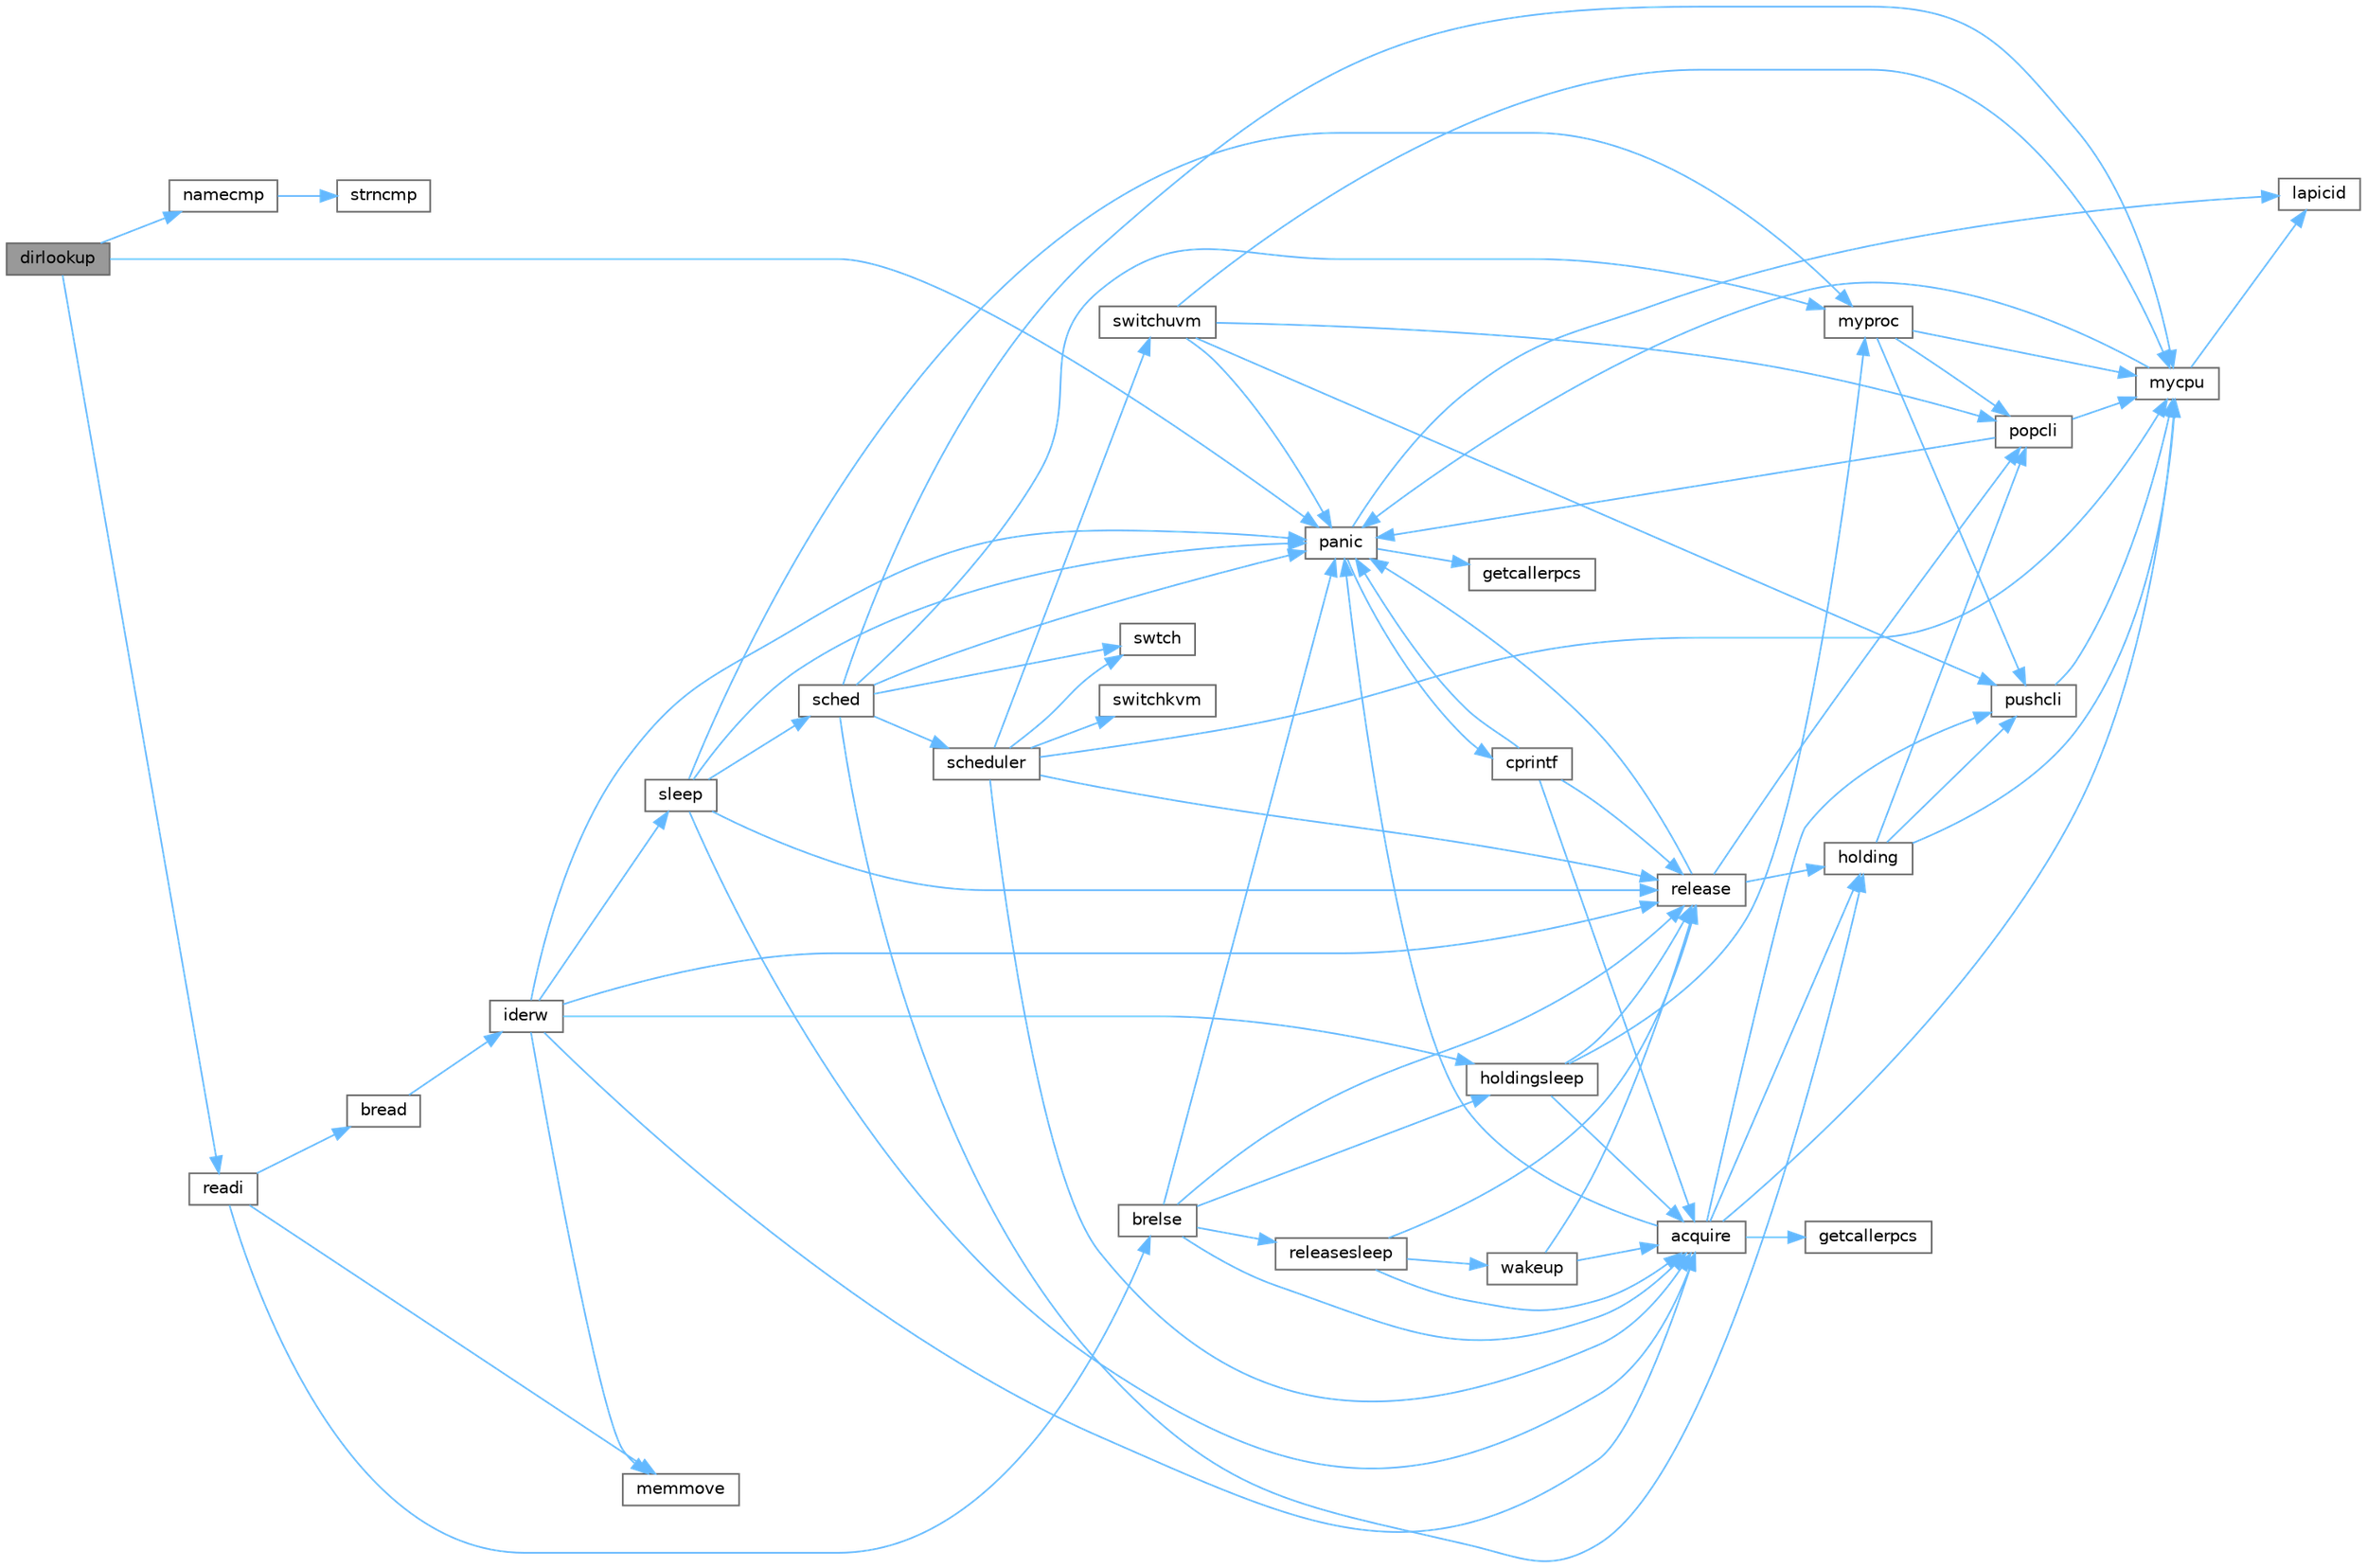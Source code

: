 digraph "dirlookup"
{
 // LATEX_PDF_SIZE
  bgcolor="transparent";
  edge [fontname=Helvetica,fontsize=10,labelfontname=Helvetica,labelfontsize=10];
  node [fontname=Helvetica,fontsize=10,shape=box,height=0.2,width=0.4];
  rankdir="LR";
  Node1 [id="Node000001",label="dirlookup",height=0.2,width=0.4,color="gray40", fillcolor="grey60", style="filled", fontcolor="black",tooltip=" "];
  Node1 -> Node2 [id="edge74_Node000001_Node000002",color="steelblue1",style="solid",tooltip=" "];
  Node2 [id="Node000002",label="namecmp",height=0.2,width=0.4,color="grey40", fillcolor="white", style="filled",URL="$d2/d5a/fs_8c.html#ae74f6e5b19a4e7f3e72807ee67141819",tooltip=" "];
  Node2 -> Node3 [id="edge75_Node000002_Node000003",color="steelblue1",style="solid",tooltip=" "];
  Node3 [id="Node000003",label="strncmp",height=0.2,width=0.4,color="grey40", fillcolor="white", style="filled",URL="$d1/db0/string_8c.html#a81b6f58fa9c826f064fb6844dda4c475",tooltip=" "];
  Node1 -> Node4 [id="edge76_Node000001_Node000004",color="steelblue1",style="solid",tooltip=" "];
  Node4 [id="Node000004",label="panic",height=0.2,width=0.4,color="grey40", fillcolor="white", style="filled",URL="$d0/d56/console_8c.html#a95c0aca5d6d7487933984f08b189917a",tooltip=" "];
  Node4 -> Node5 [id="edge77_Node000004_Node000005",color="steelblue1",style="solid",tooltip=" "];
  Node5 [id="Node000005",label="cprintf",height=0.2,width=0.4,color="grey40", fillcolor="white", style="filled",URL="$d0/d56/console_8c.html#a90f0742d846503e4ed1804f1df421ec6",tooltip=" "];
  Node5 -> Node6 [id="edge78_Node000005_Node000006",color="steelblue1",style="solid",tooltip=" "];
  Node6 [id="Node000006",label="acquire",height=0.2,width=0.4,color="grey40", fillcolor="white", style="filled",URL="$d3/d2d/spinlock_8c.html#aed377f16a085b00de3a4b32392adbdfb",tooltip=" "];
  Node6 -> Node7 [id="edge79_Node000006_Node000007",color="steelblue1",style="solid",tooltip=" "];
  Node7 [id="Node000007",label="getcallerpcs",height=0.2,width=0.4,color="grey40", fillcolor="white", style="filled",URL="$d3/d2d/spinlock_8c.html#a6ac35304ea80f01086b47edcc2328010",tooltip=" "];
  Node6 -> Node8 [id="edge80_Node000006_Node000008",color="steelblue1",style="solid",tooltip=" "];
  Node8 [id="Node000008",label="holding",height=0.2,width=0.4,color="grey40", fillcolor="white", style="filled",URL="$d3/d2d/spinlock_8c.html#aea48df3e5cfb903179ad3dc78ab502d9",tooltip=" "];
  Node8 -> Node9 [id="edge81_Node000008_Node000009",color="steelblue1",style="solid",tooltip=" "];
  Node9 [id="Node000009",label="mycpu",height=0.2,width=0.4,color="grey40", fillcolor="white", style="filled",URL="$d3/dda/proc_8c.html#ad427959ad025dabd8cd393b27ec39160",tooltip=" "];
  Node9 -> Node10 [id="edge82_Node000009_Node000010",color="steelblue1",style="solid",tooltip=" "];
  Node10 [id="Node000010",label="lapicid",height=0.2,width=0.4,color="grey40", fillcolor="white", style="filled",URL="$dc/df6/lapic_8c.html#a627f7996b64f99d885244a5102c85164",tooltip=" "];
  Node9 -> Node4 [id="edge83_Node000009_Node000004",color="steelblue1",style="solid",tooltip=" "];
  Node8 -> Node11 [id="edge84_Node000008_Node000011",color="steelblue1",style="solid",tooltip=" "];
  Node11 [id="Node000011",label="popcli",height=0.2,width=0.4,color="grey40", fillcolor="white", style="filled",URL="$d3/d2d/spinlock_8c.html#ae3424f669269fef400ce29c3aeb43fdb",tooltip=" "];
  Node11 -> Node9 [id="edge85_Node000011_Node000009",color="steelblue1",style="solid",tooltip=" "];
  Node11 -> Node4 [id="edge86_Node000011_Node000004",color="steelblue1",style="solid",tooltip=" "];
  Node8 -> Node12 [id="edge87_Node000008_Node000012",color="steelblue1",style="solid",tooltip=" "];
  Node12 [id="Node000012",label="pushcli",height=0.2,width=0.4,color="grey40", fillcolor="white", style="filled",URL="$d3/d2d/spinlock_8c.html#a206b749d1b7768dadce61cbcde7e0f1c",tooltip=" "];
  Node12 -> Node9 [id="edge88_Node000012_Node000009",color="steelblue1",style="solid",tooltip=" "];
  Node6 -> Node9 [id="edge89_Node000006_Node000009",color="steelblue1",style="solid",tooltip=" "];
  Node6 -> Node4 [id="edge90_Node000006_Node000004",color="steelblue1",style="solid",tooltip=" "];
  Node6 -> Node12 [id="edge91_Node000006_Node000012",color="steelblue1",style="solid",tooltip=" "];
  Node5 -> Node4 [id="edge92_Node000005_Node000004",color="steelblue1",style="solid",tooltip=" "];
  Node5 -> Node13 [id="edge93_Node000005_Node000013",color="steelblue1",style="solid",tooltip=" "];
  Node13 [id="Node000013",label="release",height=0.2,width=0.4,color="grey40", fillcolor="white", style="filled",URL="$d3/d2d/spinlock_8c.html#a1cee376aa9a00e754bf5481cd5f3d97b",tooltip=" "];
  Node13 -> Node8 [id="edge94_Node000013_Node000008",color="steelblue1",style="solid",tooltip=" "];
  Node13 -> Node4 [id="edge95_Node000013_Node000004",color="steelblue1",style="solid",tooltip=" "];
  Node13 -> Node11 [id="edge96_Node000013_Node000011",color="steelblue1",style="solid",tooltip=" "];
  Node4 -> Node14 [id="edge97_Node000004_Node000014",color="steelblue1",style="solid",tooltip=" "];
  Node14 [id="Node000014",label="getcallerpcs",height=0.2,width=0.4,color="grey40", fillcolor="white", style="filled",URL="$d5/d64/defs_8h.html#a4105de9e2969515d6c6c795c4386f69f",tooltip=" "];
  Node4 -> Node10 [id="edge98_Node000004_Node000010",color="steelblue1",style="solid",tooltip=" "];
  Node1 -> Node15 [id="edge99_Node000001_Node000015",color="steelblue1",style="solid",tooltip=" "];
  Node15 [id="Node000015",label="readi",height=0.2,width=0.4,color="grey40", fillcolor="white", style="filled",URL="$d2/d5a/fs_8c.html#a3aba1fa9f6789d09356aec5b96d91fa8",tooltip=" "];
  Node15 -> Node16 [id="edge100_Node000015_Node000016",color="steelblue1",style="solid",tooltip=" "];
  Node16 [id="Node000016",label="bread",height=0.2,width=0.4,color="grey40", fillcolor="white", style="filled",URL="$dc/de6/bio_8c.html#a30b8d2ef2300ed8e3d879a428fe39898",tooltip=" "];
  Node16 -> Node17 [id="edge101_Node000016_Node000017",color="steelblue1",style="solid",tooltip=" "];
  Node17 [id="Node000017",label="iderw",height=0.2,width=0.4,color="grey40", fillcolor="white", style="filled",URL="$da/d9b/memide_8c.html#a7f36b008f02088c86f76e98e05b55af5",tooltip=" "];
  Node17 -> Node6 [id="edge102_Node000017_Node000006",color="steelblue1",style="solid",tooltip=" "];
  Node17 -> Node18 [id="edge103_Node000017_Node000018",color="steelblue1",style="solid",tooltip=" "];
  Node18 [id="Node000018",label="holdingsleep",height=0.2,width=0.4,color="grey40", fillcolor="white", style="filled",URL="$d8/dd1/sleeplock_8c.html#a6fdbe54cbecd8fc67d74793b27adcf05",tooltip=" "];
  Node18 -> Node6 [id="edge104_Node000018_Node000006",color="steelblue1",style="solid",tooltip=" "];
  Node18 -> Node19 [id="edge105_Node000018_Node000019",color="steelblue1",style="solid",tooltip=" "];
  Node19 [id="Node000019",label="myproc",height=0.2,width=0.4,color="grey40", fillcolor="white", style="filled",URL="$d3/dda/proc_8c.html#a41af0935f3989aae450cf8988cd9c3a9",tooltip=" "];
  Node19 -> Node9 [id="edge106_Node000019_Node000009",color="steelblue1",style="solid",tooltip=" "];
  Node19 -> Node11 [id="edge107_Node000019_Node000011",color="steelblue1",style="solid",tooltip=" "];
  Node19 -> Node12 [id="edge108_Node000019_Node000012",color="steelblue1",style="solid",tooltip=" "];
  Node18 -> Node13 [id="edge109_Node000018_Node000013",color="steelblue1",style="solid",tooltip=" "];
  Node17 -> Node20 [id="edge110_Node000017_Node000020",color="steelblue1",style="solid",tooltip=" "];
  Node20 [id="Node000020",label="memmove",height=0.2,width=0.4,color="grey40", fillcolor="white", style="filled",URL="$d1/db0/string_8c.html#a07f97e2ed1ce37955192d52de8f4911f",tooltip=" "];
  Node17 -> Node4 [id="edge111_Node000017_Node000004",color="steelblue1",style="solid",tooltip=" "];
  Node17 -> Node13 [id="edge112_Node000017_Node000013",color="steelblue1",style="solid",tooltip=" "];
  Node17 -> Node21 [id="edge113_Node000017_Node000021",color="steelblue1",style="solid",tooltip=" "];
  Node21 [id="Node000021",label="sleep",height=0.2,width=0.4,color="grey40", fillcolor="white", style="filled",URL="$d3/dda/proc_8c.html#ae70cc0370342e46f6db3bec367232457",tooltip=" "];
  Node21 -> Node6 [id="edge114_Node000021_Node000006",color="steelblue1",style="solid",tooltip=" "];
  Node21 -> Node19 [id="edge115_Node000021_Node000019",color="steelblue1",style="solid",tooltip=" "];
  Node21 -> Node4 [id="edge116_Node000021_Node000004",color="steelblue1",style="solid",tooltip=" "];
  Node21 -> Node13 [id="edge117_Node000021_Node000013",color="steelblue1",style="solid",tooltip=" "];
  Node21 -> Node22 [id="edge118_Node000021_Node000022",color="steelblue1",style="solid",tooltip=" "];
  Node22 [id="Node000022",label="sched",height=0.2,width=0.4,color="grey40", fillcolor="white", style="filled",URL="$d3/dda/proc_8c.html#ad788da91743c333b5bed7c4a0dd12365",tooltip=" "];
  Node22 -> Node8 [id="edge119_Node000022_Node000008",color="steelblue1",style="solid",tooltip=" "];
  Node22 -> Node9 [id="edge120_Node000022_Node000009",color="steelblue1",style="solid",tooltip=" "];
  Node22 -> Node19 [id="edge121_Node000022_Node000019",color="steelblue1",style="solid",tooltip=" "];
  Node22 -> Node4 [id="edge122_Node000022_Node000004",color="steelblue1",style="solid",tooltip=" "];
  Node22 -> Node23 [id="edge123_Node000022_Node000023",color="steelblue1",style="solid",tooltip=" "];
  Node23 [id="Node000023",label="scheduler",height=0.2,width=0.4,color="grey40", fillcolor="white", style="filled",URL="$d3/dda/proc_8c.html#a9fa00b0be5d3c4781048861e2506eb63",tooltip=" "];
  Node23 -> Node6 [id="edge124_Node000023_Node000006",color="steelblue1",style="solid",tooltip=" "];
  Node23 -> Node9 [id="edge125_Node000023_Node000009",color="steelblue1",style="solid",tooltip=" "];
  Node23 -> Node13 [id="edge126_Node000023_Node000013",color="steelblue1",style="solid",tooltip=" "];
  Node23 -> Node24 [id="edge127_Node000023_Node000024",color="steelblue1",style="solid",tooltip=" "];
  Node24 [id="Node000024",label="switchkvm",height=0.2,width=0.4,color="grey40", fillcolor="white", style="filled",URL="$de/de9/vm_8c.html#a02ca0670bc1fe12e38453082631ff360",tooltip=" "];
  Node23 -> Node25 [id="edge128_Node000023_Node000025",color="steelblue1",style="solid",tooltip=" "];
  Node25 [id="Node000025",label="switchuvm",height=0.2,width=0.4,color="grey40", fillcolor="white", style="filled",URL="$de/de9/vm_8c.html#a87c90f0ab2a1b11c2b55f4e483bb8493",tooltip=" "];
  Node25 -> Node9 [id="edge129_Node000025_Node000009",color="steelblue1",style="solid",tooltip=" "];
  Node25 -> Node4 [id="edge130_Node000025_Node000004",color="steelblue1",style="solid",tooltip=" "];
  Node25 -> Node11 [id="edge131_Node000025_Node000011",color="steelblue1",style="solid",tooltip=" "];
  Node25 -> Node12 [id="edge132_Node000025_Node000012",color="steelblue1",style="solid",tooltip=" "];
  Node23 -> Node26 [id="edge133_Node000023_Node000026",color="steelblue1",style="solid",tooltip=" "];
  Node26 [id="Node000026",label="swtch",height=0.2,width=0.4,color="grey40", fillcolor="white", style="filled",URL="$d5/d64/defs_8h.html#a1d9e7047d3dfb57809a2541d8387705e",tooltip=" "];
  Node22 -> Node26 [id="edge134_Node000022_Node000026",color="steelblue1",style="solid",tooltip=" "];
  Node15 -> Node27 [id="edge135_Node000015_Node000027",color="steelblue1",style="solid",tooltip=" "];
  Node27 [id="Node000027",label="brelse",height=0.2,width=0.4,color="grey40", fillcolor="white", style="filled",URL="$dc/de6/bio_8c.html#ab5335aeb503731104314321a78a6d727",tooltip=" "];
  Node27 -> Node6 [id="edge136_Node000027_Node000006",color="steelblue1",style="solid",tooltip=" "];
  Node27 -> Node18 [id="edge137_Node000027_Node000018",color="steelblue1",style="solid",tooltip=" "];
  Node27 -> Node4 [id="edge138_Node000027_Node000004",color="steelblue1",style="solid",tooltip=" "];
  Node27 -> Node13 [id="edge139_Node000027_Node000013",color="steelblue1",style="solid",tooltip=" "];
  Node27 -> Node28 [id="edge140_Node000027_Node000028",color="steelblue1",style="solid",tooltip=" "];
  Node28 [id="Node000028",label="releasesleep",height=0.2,width=0.4,color="grey40", fillcolor="white", style="filled",URL="$d8/dd1/sleeplock_8c.html#aa997067c2c9bfef15af6fa0a10c20f4a",tooltip=" "];
  Node28 -> Node6 [id="edge141_Node000028_Node000006",color="steelblue1",style="solid",tooltip=" "];
  Node28 -> Node13 [id="edge142_Node000028_Node000013",color="steelblue1",style="solid",tooltip=" "];
  Node28 -> Node29 [id="edge143_Node000028_Node000029",color="steelblue1",style="solid",tooltip=" "];
  Node29 [id="Node000029",label="wakeup",height=0.2,width=0.4,color="grey40", fillcolor="white", style="filled",URL="$d3/dda/proc_8c.html#a4a34d9f03e436cfa09b88f735f6ee952",tooltip=" "];
  Node29 -> Node6 [id="edge144_Node000029_Node000006",color="steelblue1",style="solid",tooltip=" "];
  Node29 -> Node13 [id="edge145_Node000029_Node000013",color="steelblue1",style="solid",tooltip=" "];
  Node15 -> Node20 [id="edge146_Node000015_Node000020",color="steelblue1",style="solid",tooltip=" "];
}
